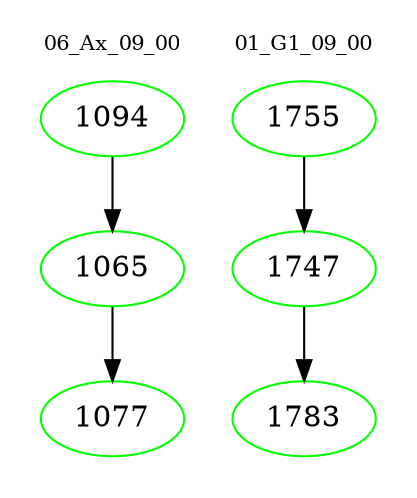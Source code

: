 digraph{
subgraph cluster_0 {
color = white
label = "06_Ax_09_00";
fontsize=10;
T0_1094 [label="1094", color="green"]
T0_1094 -> T0_1065 [color="black"]
T0_1065 [label="1065", color="green"]
T0_1065 -> T0_1077 [color="black"]
T0_1077 [label="1077", color="green"]
}
subgraph cluster_1 {
color = white
label = "01_G1_09_00";
fontsize=10;
T1_1755 [label="1755", color="green"]
T1_1755 -> T1_1747 [color="black"]
T1_1747 [label="1747", color="green"]
T1_1747 -> T1_1783 [color="black"]
T1_1783 [label="1783", color="green"]
}
}
